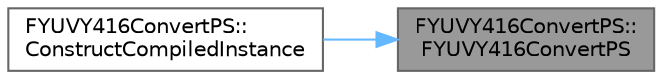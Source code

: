 digraph "FYUVY416ConvertPS::FYUVY416ConvertPS"
{
 // INTERACTIVE_SVG=YES
 // LATEX_PDF_SIZE
  bgcolor="transparent";
  edge [fontname=Helvetica,fontsize=10,labelfontname=Helvetica,labelfontsize=10];
  node [fontname=Helvetica,fontsize=10,shape=box,height=0.2,width=0.4];
  rankdir="RL";
  Node1 [id="Node000001",label="FYUVY416ConvertPS::\lFYUVY416ConvertPS",height=0.2,width=0.4,color="gray40", fillcolor="grey60", style="filled", fontcolor="black",tooltip=" "];
  Node1 -> Node2 [id="edge1_Node000001_Node000002",dir="back",color="steelblue1",style="solid",tooltip=" "];
  Node2 [id="Node000002",label="FYUVY416ConvertPS::\lConstructCompiledInstance",height=0.2,width=0.4,color="grey40", fillcolor="white", style="filled",URL="$d6/dfa/classFYUVY416ConvertPS.html#aea40ad3ed85cecc03f6cb7aaeda2382f",tooltip=" "];
}
